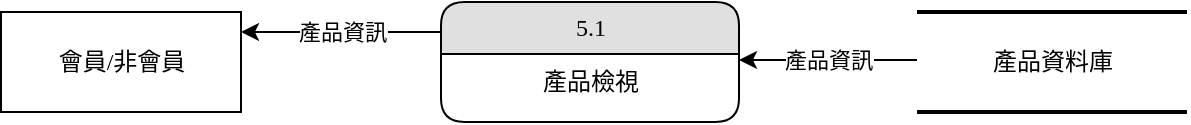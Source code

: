 <mxfile version="12.9.13" type="device"><diagram id="C5RBs43oDa-KdzZeNtuy" name="Page-1"><mxGraphModel dx="1086" dy="806" grid="1" gridSize="10" guides="1" tooltips="1" connect="1" arrows="1" fold="1" page="1" pageScale="1" pageWidth="827" pageHeight="1169" math="0" shadow="0"><root><mxCell id="WIyWlLk6GJQsqaUBKTNV-0"/><mxCell id="WIyWlLk6GJQsqaUBKTNV-1" parent="WIyWlLk6GJQsqaUBKTNV-0"/><mxCell id="zUoBCyZzDu8TczGwN60u-0" value="會員/非會員" style="whiteSpace=wrap;html=1;rounded=0;shadow=0;comic=0;labelBackgroundColor=none;strokeWidth=1;fontFamily=Verdana;fontSize=12;align=center;" parent="WIyWlLk6GJQsqaUBKTNV-1" vertex="1"><mxGeometry x="120.5" y="330" width="120" height="50" as="geometry"/></mxCell><mxCell id="zUoBCyZzDu8TczGwN60u-8" value="產品資訊" style="edgeStyle=orthogonalEdgeStyle;rounded=0;orthogonalLoop=1;jettySize=auto;html=1;" parent="WIyWlLk6GJQsqaUBKTNV-1" source="zUoBCyZzDu8TczGwN60u-4" edge="1"><mxGeometry relative="1" as="geometry"><mxPoint x="489.5" y="354" as="targetPoint"/><Array as="points"><mxPoint x="548.5" y="354"/><mxPoint x="548.5" y="354"/></Array></mxGeometry></mxCell><mxCell id="zUoBCyZzDu8TczGwN60u-4" value="產品資料庫" style="html=1;rounded=0;shadow=0;comic=0;labelBackgroundColor=none;strokeWidth=2;fontFamily=Verdana;fontSize=12;align=center;shape=mxgraph.ios7ui.horLines;" parent="WIyWlLk6GJQsqaUBKTNV-1" vertex="1"><mxGeometry x="578.5" y="330" width="135" height="50" as="geometry"/></mxCell><mxCell id="zUoBCyZzDu8TczGwN60u-7" value="產品資訊" style="edgeStyle=orthogonalEdgeStyle;rounded=0;orthogonalLoop=1;jettySize=auto;html=1;" parent="WIyWlLk6GJQsqaUBKTNV-1" edge="1"><mxGeometry relative="1" as="geometry"><Array as="points"><mxPoint x="240.5" y="340"/></Array><mxPoint x="240.5" y="340" as="targetPoint"/><mxPoint x="340.5" y="340" as="sourcePoint"/></mxGeometry></mxCell><mxCell id="Jq5ZzyUmda06WA23Y0jb-0" value="5.1" style="swimlane;html=1;fontStyle=0;childLayout=stackLayout;horizontal=1;startSize=26;horizontalStack=0;resizeParent=1;resizeLast=0;collapsible=1;marginBottom=0;swimlaneFillColor=#ffffff;align=center;rounded=1;shadow=0;comic=0;labelBackgroundColor=none;strokeWidth=1;fontFamily=Verdana;fontSize=12;fillColor=#E0E0E0;strokeColor=#000000;" parent="WIyWlLk6GJQsqaUBKTNV-1" vertex="1"><mxGeometry x="340.5" y="325" width="149" height="60" as="geometry"/></mxCell><mxCell id="Jq5ZzyUmda06WA23Y0jb-1" value="產品檢視" style="text;html=1;strokeColor=none;fillColor=none;spacingLeft=4;spacingRight=4;whiteSpace=wrap;overflow=hidden;rotatable=0;points=[[0,0.5],[1,0.5]];portConstraint=eastwest;align=center;" parent="Jq5ZzyUmda06WA23Y0jb-0" vertex="1"><mxGeometry y="26" width="149" height="26" as="geometry"/></mxCell></root></mxGraphModel></diagram></mxfile>